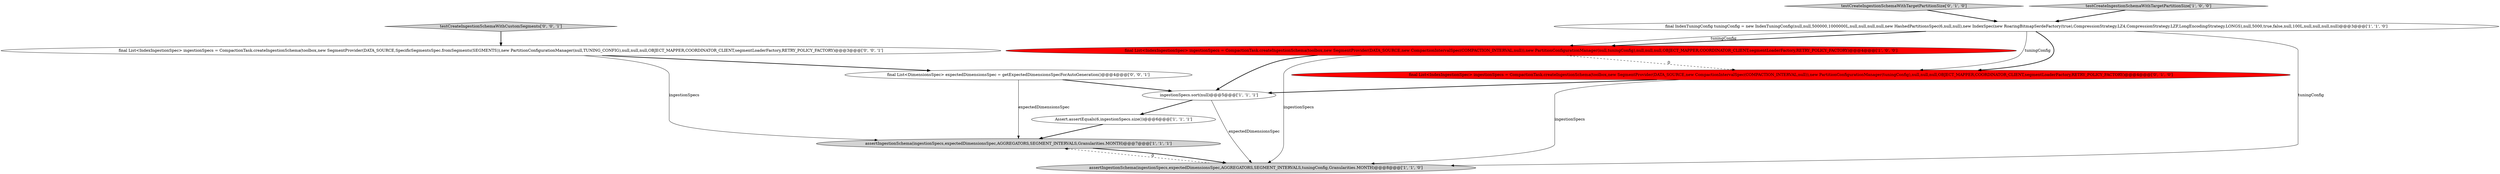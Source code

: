 digraph {
4 [style = filled, label = "final List<IndexIngestionSpec> ingestionSpecs = CompactionTask.createIngestionSchema(toolbox,new SegmentProvider(DATA_SOURCE,new CompactionIntervalSpec(COMPACTION_INTERVAL,null)),new PartitionConfigurationManager(null,tuningConfig),null,null,null,OBJECT_MAPPER,COORDINATOR_CLIENT,segmentLoaderFactory,RETRY_POLICY_FACTORY)@@@4@@@['1', '0', '0']", fillcolor = red, shape = ellipse image = "AAA1AAABBB1BBB"];
1 [style = filled, label = "assertIngestionSchema(ingestionSpecs,expectedDimensionsSpec,AGGREGATORS,SEGMENT_INTERVALS,Granularities.MONTH)@@@7@@@['1', '1', '1']", fillcolor = lightgray, shape = ellipse image = "AAA0AAABBB1BBB"];
9 [style = filled, label = "final List<DimensionsSpec> expectedDimensionsSpec = getExpectedDimensionsSpecForAutoGeneration()@@@4@@@['0', '0', '1']", fillcolor = white, shape = ellipse image = "AAA0AAABBB3BBB"];
3 [style = filled, label = "Assert.assertEquals(6,ingestionSpecs.size())@@@6@@@['1', '1', '1']", fillcolor = white, shape = ellipse image = "AAA0AAABBB1BBB"];
6 [style = filled, label = "final IndexTuningConfig tuningConfig = new IndexTuningConfig(null,null,500000,1000000L,null,null,null,null,new HashedPartitionsSpec(6,null,null),new IndexSpec(new RoaringBitmapSerdeFactory(true),CompressionStrategy.LZ4,CompressionStrategy.LZF,LongEncodingStrategy.LONGS),null,5000,true,false,null,100L,null,null,null,null)@@@3@@@['1', '1', '0']", fillcolor = white, shape = ellipse image = "AAA0AAABBB1BBB"];
11 [style = filled, label = "testCreateIngestionSchemaWithCustomSegments['0', '0', '1']", fillcolor = lightgray, shape = diamond image = "AAA0AAABBB3BBB"];
8 [style = filled, label = "testCreateIngestionSchemaWithTargetPartitionSize['0', '1', '0']", fillcolor = lightgray, shape = diamond image = "AAA0AAABBB2BBB"];
5 [style = filled, label = "testCreateIngestionSchemaWithTargetPartitionSize['1', '0', '0']", fillcolor = lightgray, shape = diamond image = "AAA0AAABBB1BBB"];
7 [style = filled, label = "final List<IndexIngestionSpec> ingestionSpecs = CompactionTask.createIngestionSchema(toolbox,new SegmentProvider(DATA_SOURCE,new CompactionIntervalSpec(COMPACTION_INTERVAL,null)),new PartitionConfigurationManager(tuningConfig),null,null,null,OBJECT_MAPPER,COORDINATOR_CLIENT,segmentLoaderFactory,RETRY_POLICY_FACTORY)@@@4@@@['0', '1', '0']", fillcolor = red, shape = ellipse image = "AAA1AAABBB2BBB"];
10 [style = filled, label = "final List<IndexIngestionSpec> ingestionSpecs = CompactionTask.createIngestionSchema(toolbox,new SegmentProvider(DATA_SOURCE,SpecificSegmentsSpec.fromSegments(SEGMENTS)),new PartitionConfigurationManager(null,TUNING_CONFIG),null,null,null,OBJECT_MAPPER,COORDINATOR_CLIENT,segmentLoaderFactory,RETRY_POLICY_FACTORY)@@@3@@@['0', '0', '1']", fillcolor = white, shape = ellipse image = "AAA0AAABBB3BBB"];
2 [style = filled, label = "ingestionSpecs.sort(null)@@@5@@@['1', '1', '1']", fillcolor = white, shape = ellipse image = "AAA0AAABBB1BBB"];
0 [style = filled, label = "assertIngestionSchema(ingestionSpecs,expectedDimensionsSpec,AGGREGATORS,SEGMENT_INTERVALS,tuningConfig,Granularities.MONTH)@@@8@@@['1', '1', '0']", fillcolor = lightgray, shape = ellipse image = "AAA0AAABBB1BBB"];
6->0 [style = solid, label="tuningConfig"];
3->1 [style = bold, label=""];
9->2 [style = bold, label=""];
2->3 [style = bold, label=""];
0->1 [style = dashed, label="0"];
8->6 [style = bold, label=""];
4->2 [style = bold, label=""];
1->0 [style = bold, label=""];
7->0 [style = solid, label="ingestionSpecs"];
6->4 [style = bold, label=""];
9->1 [style = solid, label="expectedDimensionsSpec"];
5->6 [style = bold, label=""];
11->10 [style = bold, label=""];
7->2 [style = bold, label=""];
4->7 [style = dashed, label="0"];
4->0 [style = solid, label="ingestionSpecs"];
10->9 [style = bold, label=""];
6->7 [style = solid, label="tuningConfig"];
6->4 [style = solid, label="tuningConfig"];
6->7 [style = bold, label=""];
10->1 [style = solid, label="ingestionSpecs"];
2->0 [style = solid, label="expectedDimensionsSpec"];
}
